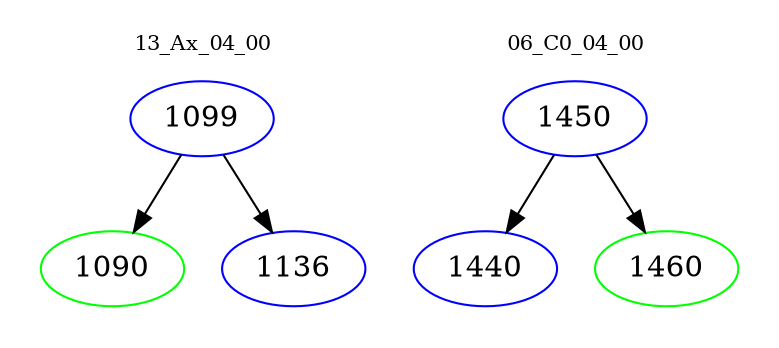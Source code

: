 digraph{
subgraph cluster_0 {
color = white
label = "13_Ax_04_00";
fontsize=10;
T0_1099 [label="1099", color="blue"]
T0_1099 -> T0_1090 [color="black"]
T0_1090 [label="1090", color="green"]
T0_1099 -> T0_1136 [color="black"]
T0_1136 [label="1136", color="blue"]
}
subgraph cluster_1 {
color = white
label = "06_C0_04_00";
fontsize=10;
T1_1450 [label="1450", color="blue"]
T1_1450 -> T1_1440 [color="black"]
T1_1440 [label="1440", color="blue"]
T1_1450 -> T1_1460 [color="black"]
T1_1460 [label="1460", color="green"]
}
}
